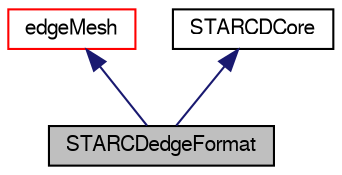 digraph "STARCDedgeFormat"
{
  bgcolor="transparent";
  edge [fontname="FreeSans",fontsize="10",labelfontname="FreeSans",labelfontsize="10"];
  node [fontname="FreeSans",fontsize="10",shape=record];
  Node4 [label="STARCDedgeFormat",height=0.2,width=0.4,color="black", fillcolor="grey75", style="filled", fontcolor="black"];
  Node5 -> Node4 [dir="back",color="midnightblue",fontsize="10",style="solid",fontname="FreeSans"];
  Node5 [label="edgeMesh",height=0.2,width=0.4,color="red",URL="$a21754.html",tooltip="Points connected by edges. "];
  Node10 -> Node4 [dir="back",color="midnightblue",fontsize="10",style="solid",fontname="FreeSans"];
  Node10 [label="STARCDCore",height=0.2,width=0.4,color="black",URL="$a21886.html",tooltip="Core routines used when reading/writing pro-STAR vrt/cel/bnd files. "];
}
